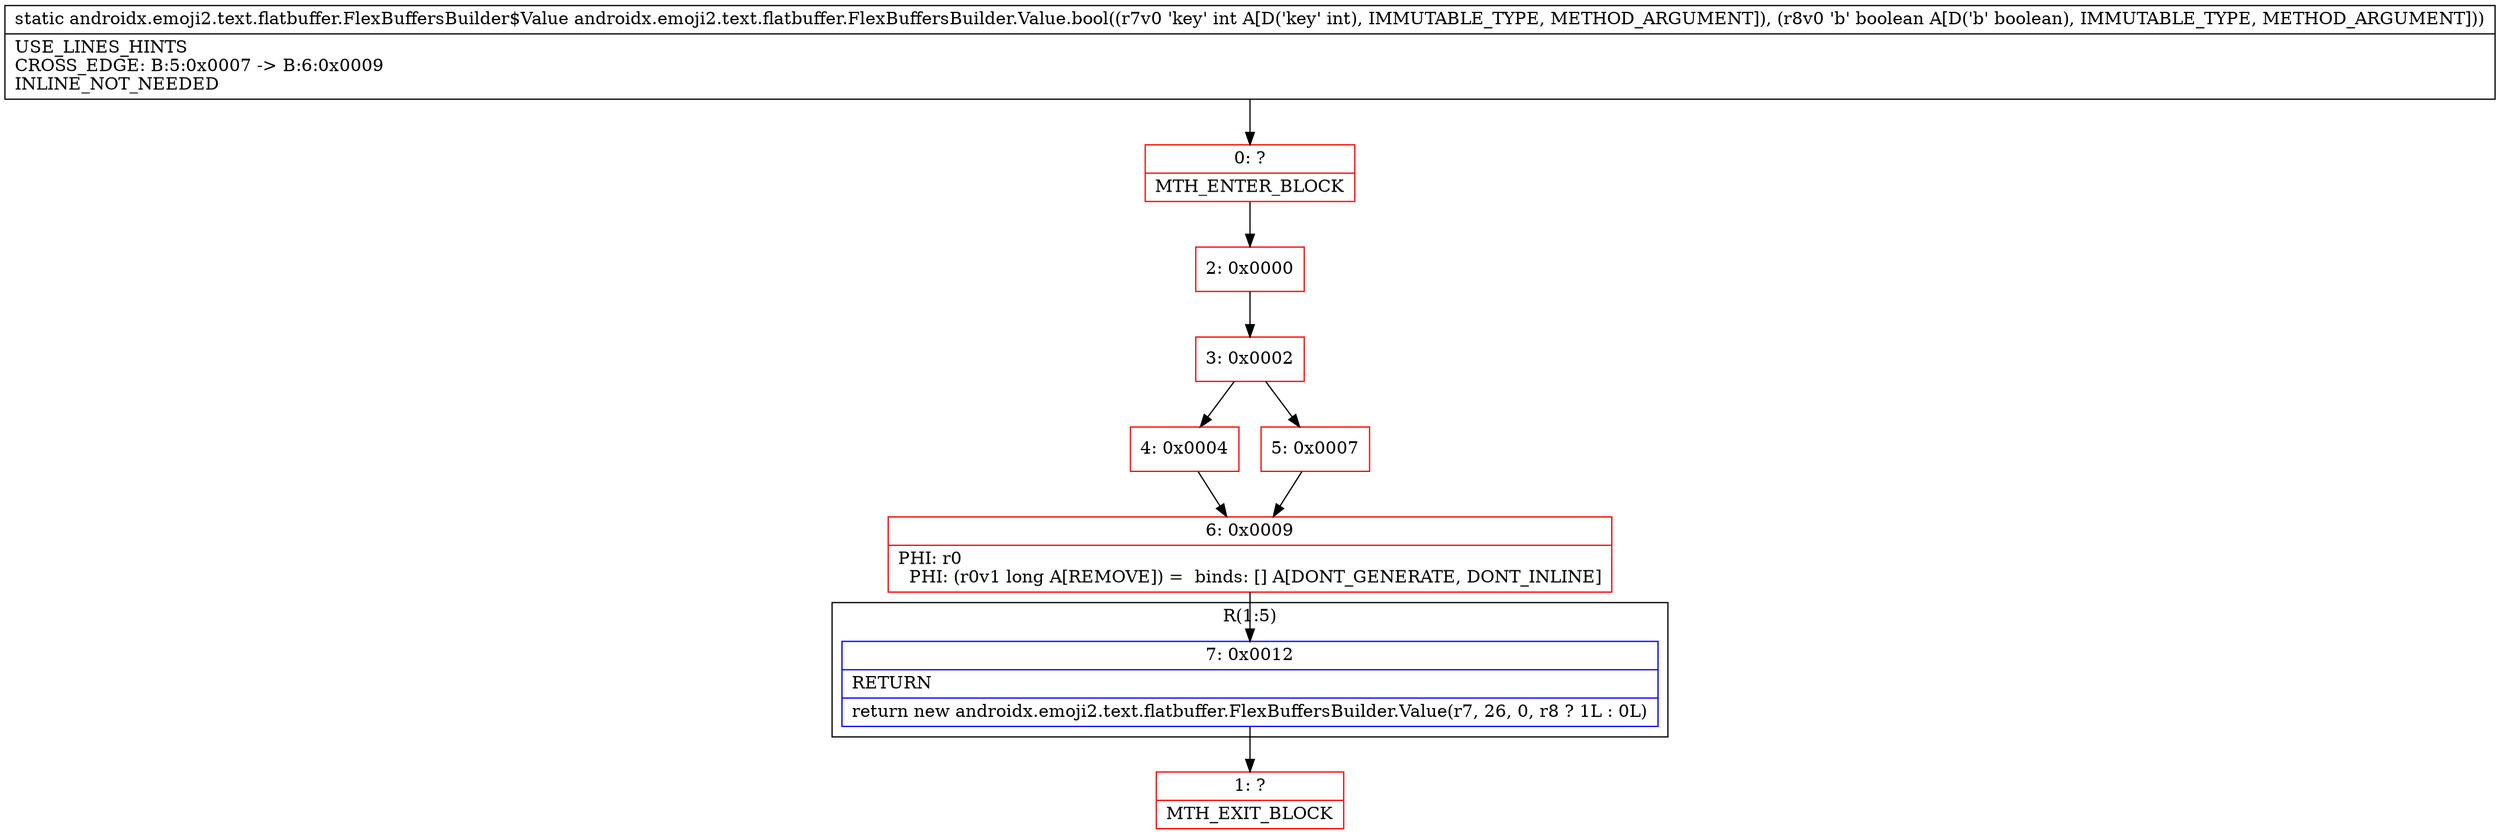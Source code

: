 digraph "CFG forandroidx.emoji2.text.flatbuffer.FlexBuffersBuilder.Value.bool(IZ)Landroidx\/emoji2\/text\/flatbuffer\/FlexBuffersBuilder$Value;" {
subgraph cluster_Region_1029007532 {
label = "R(1:5)";
node [shape=record,color=blue];
Node_7 [shape=record,label="{7\:\ 0x0012|RETURN\l|return new androidx.emoji2.text.flatbuffer.FlexBuffersBuilder.Value(r7, 26, 0, r8 ? 1L : 0L)\l}"];
}
Node_0 [shape=record,color=red,label="{0\:\ ?|MTH_ENTER_BLOCK\l}"];
Node_2 [shape=record,color=red,label="{2\:\ 0x0000}"];
Node_3 [shape=record,color=red,label="{3\:\ 0x0002}"];
Node_4 [shape=record,color=red,label="{4\:\ 0x0004}"];
Node_6 [shape=record,color=red,label="{6\:\ 0x0009|PHI: r0 \l  PHI: (r0v1 long A[REMOVE]) =  binds: [] A[DONT_GENERATE, DONT_INLINE]\l}"];
Node_1 [shape=record,color=red,label="{1\:\ ?|MTH_EXIT_BLOCK\l}"];
Node_5 [shape=record,color=red,label="{5\:\ 0x0007}"];
MethodNode[shape=record,label="{static androidx.emoji2.text.flatbuffer.FlexBuffersBuilder$Value androidx.emoji2.text.flatbuffer.FlexBuffersBuilder.Value.bool((r7v0 'key' int A[D('key' int), IMMUTABLE_TYPE, METHOD_ARGUMENT]), (r8v0 'b' boolean A[D('b' boolean), IMMUTABLE_TYPE, METHOD_ARGUMENT]))  | USE_LINES_HINTS\lCROSS_EDGE: B:5:0x0007 \-\> B:6:0x0009\lINLINE_NOT_NEEDED\l}"];
MethodNode -> Node_0;Node_7 -> Node_1;
Node_0 -> Node_2;
Node_2 -> Node_3;
Node_3 -> Node_4;
Node_3 -> Node_5;
Node_4 -> Node_6;
Node_6 -> Node_7;
Node_5 -> Node_6;
}

